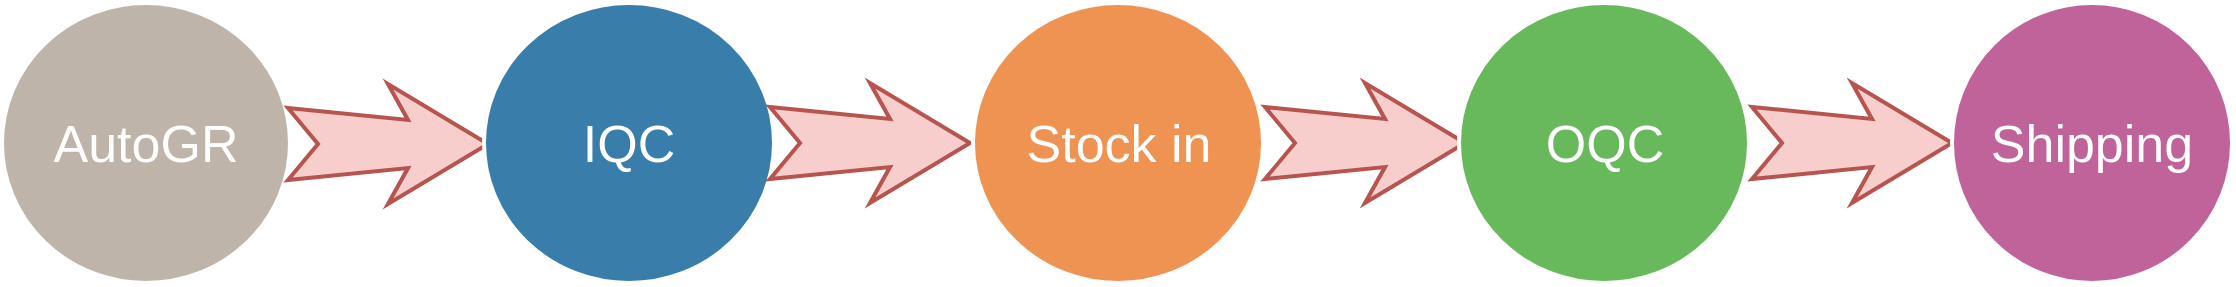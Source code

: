 <mxfile version="11.0.5" type="github"><diagram name="Page-1" id="12e1b939-464a-85fe-373e-61e167be1490"><mxGraphModel dx="1422" dy="715" grid="1" gridSize="10" guides="1" tooltips="1" connect="1" arrows="1" fold="1" page="1" pageScale="1.5" pageWidth="1169" pageHeight="826" background="#ffffff" math="0" shadow="0"><root><mxCell id="0"/><mxCell id="1" parent="0"/><mxCell id="60da8b9f42644d3a-8" value="AutoGR" style="ellipse;whiteSpace=wrap;html=1;rounded=0;shadow=0;strokeWidth=2;fontSize=26;align=center;fillColor=#BFB4A9;strokeColor=#FFFFFF;fontColor=#FFFFFF;" parent="1" vertex="1"><mxGeometry x="218" y="532.5" width="144" height="140" as="geometry"/></mxCell><mxCell id="60da8b9f42644d3a-9" value="" style="html=1;shadow=0;dashed=0;align=center;verticalAlign=middle;shape=mxgraph.arrows2.stylisedArrow;dy=0.6;dx=40;notch=15;feather=0.4;rounded=0;strokeWidth=2;fontSize=26;strokeColor=#b85450;fillColor=#f8cecc;" parent="1" vertex="1"><mxGeometry x="361" y="573" width="100" height="60" as="geometry"/></mxCell><mxCell id="60da8b9f42644d3a-22" value="IQC" style="ellipse;whiteSpace=wrap;html=1;rounded=0;shadow=0;strokeWidth=2;fontSize=26;align=center;fillColor=#397DAA;strokeColor=#FFFFFF;fontColor=#FFFFFF;" parent="1" vertex="1"><mxGeometry x="459" y="532.5" width="145" height="140" as="geometry"/></mxCell><mxCell id="60da8b9f42644d3a-23" value="" style="html=1;shadow=0;dashed=0;align=center;verticalAlign=middle;shape=mxgraph.arrows2.stylisedArrow;dy=0.6;dx=40;notch=15;feather=0.4;rounded=0;strokeWidth=2;fontSize=26;strokeColor=#b85450;fillColor=#f8cecc;" parent="1" vertex="1"><mxGeometry x="602" y="572.5" width="100" height="60" as="geometry"/></mxCell><mxCell id="60da8b9f42644d3a-29" value="Stock in" style="ellipse;whiteSpace=wrap;html=1;rounded=0;shadow=0;strokeWidth=2;fontSize=26;align=center;fillColor=#EF9353;strokeColor=#FFFFFF;fontColor=#FFFFFF;" parent="1" vertex="1"><mxGeometry x="703.5" y="532.5" width="145" height="140" as="geometry"/></mxCell><mxCell id="60da8b9f42644d3a-30" value="" style="html=1;shadow=0;dashed=0;align=center;verticalAlign=middle;shape=mxgraph.arrows2.stylisedArrow;dy=0.6;dx=40;notch=15;feather=0.4;rounded=0;strokeWidth=2;fontSize=26;strokeColor=#b85450;fillColor=#f8cecc;" parent="1" vertex="1"><mxGeometry x="849.5" y="572.5" width="100" height="60" as="geometry"/></mxCell><mxCell id="60da8b9f42644d3a-36" value="OQC" style="ellipse;whiteSpace=wrap;html=1;rounded=0;shadow=0;strokeWidth=2;fontSize=26;align=center;fillColor=#68B85C;strokeColor=#FFFFFF;fontColor=#FFFFFF;" parent="1" vertex="1"><mxGeometry x="946.5" y="532.5" width="145" height="140" as="geometry"/></mxCell><mxCell id="60da8b9f42644d3a-37" value="" style="html=1;shadow=0;dashed=0;align=center;verticalAlign=middle;shape=mxgraph.arrows2.stylisedArrow;dy=0.6;dx=40;notch=15;feather=0.4;rounded=0;strokeWidth=2;fontSize=26;strokeColor=#b85450;fillColor=#f8cecc;" parent="1" vertex="1"><mxGeometry x="1093" y="572.5" width="100" height="60" as="geometry"/></mxCell><mxCell id="60da8b9f42644d3a-38" value="Shipping" style="ellipse;whiteSpace=wrap;html=1;rounded=0;shadow=0;strokeWidth=2;fontSize=26;align=center;fillColor=#BF639A;strokeColor=#FFFFFF;fontColor=#FFFFFF;" parent="1" vertex="1"><mxGeometry x="1193" y="532.5" width="140" height="140" as="geometry"/></mxCell></root></mxGraphModel></diagram></mxfile>